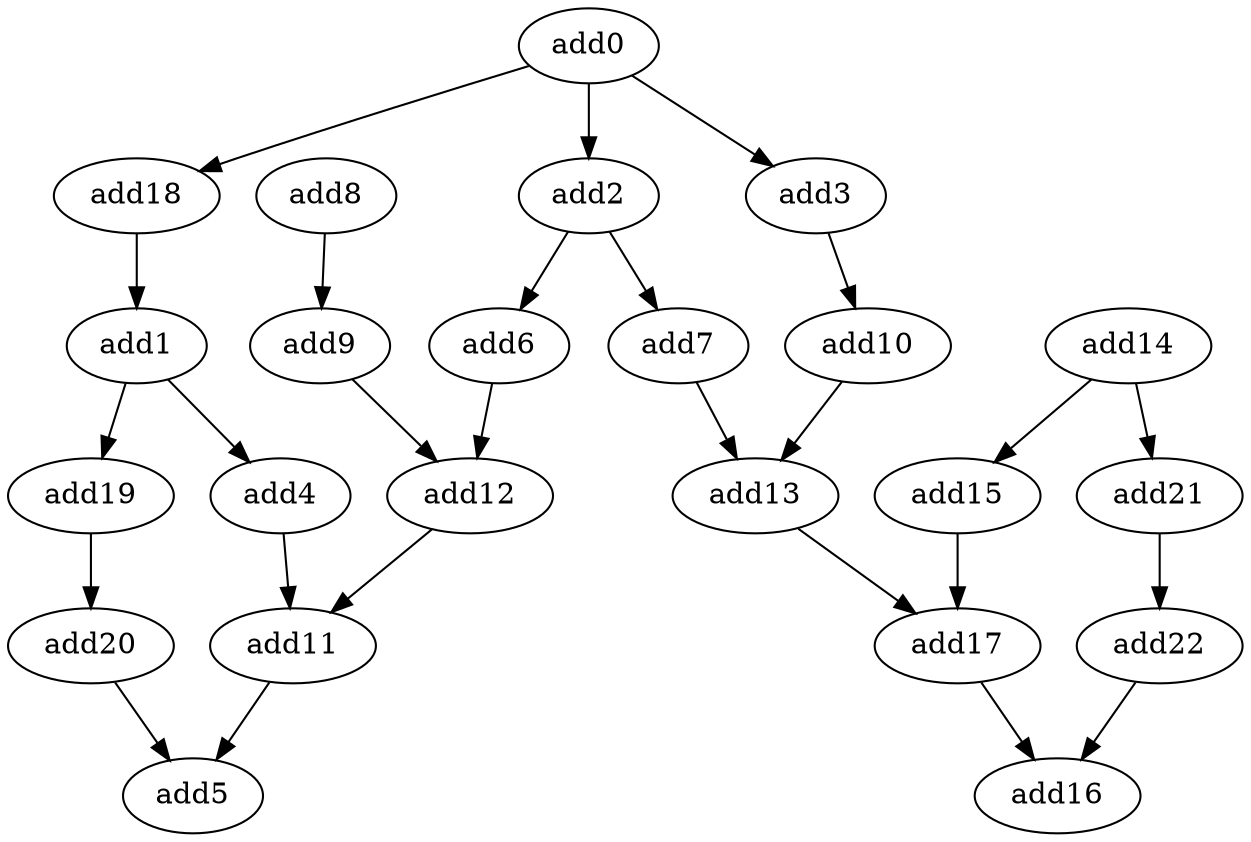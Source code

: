 digraph "G" {
add0 [opcode=add];
add1 [opcode=add];
add2 [opcode=add];
add3 [opcode=add];
add4 [opcode=add];
add5 [opcode=add];
add6 [opcode=add];
add7 [opcode=add];
add10 [opcode=add];
add11 [opcode=add];
add12 [opcode=add];
add13 [opcode=add];
add8 [opcode=add];
add9 [opcode=add];
add17 [opcode=add];
add14 [opcode=add];
add15 [opcode=add];
add16 [opcode=add];
add18 [opcode=add];
add19 [opcode=add];
add20 [opcode=add];
add21 [opcode=add];
add22 [opcode=add];
add0 -> add2  [key=0];
add0 -> add3  [key=0];
add0 -> add18  [key=0];
add1 -> add4  [key=0];
add1 -> add19  [key=0];
add2 -> add6  [key=0];
add2 -> add7  [key=0];
add3 -> add10  [key=0];
add4 -> add11  [key=0];
add6 -> add12  [key=0];
add7 -> add13  [key=0];
add10 -> add13  [key=0];
add11 -> add5  [key=0];
add12 -> add11  [key=0];
add13 -> add17  [key=0];
add8 -> add9  [key=0];
add9 -> add12  [key=0];
add17 -> add16  [key=0];
add14 -> add15  [key=0];
add14 -> add21  [key=0];
add15 -> add17  [key=0];
add18 -> add1  [key=0];
add19 -> add20  [key=0];
add20 -> add5  [key=0];
add21 -> add22  [key=0];
add22 -> add16  [key=0];
}
